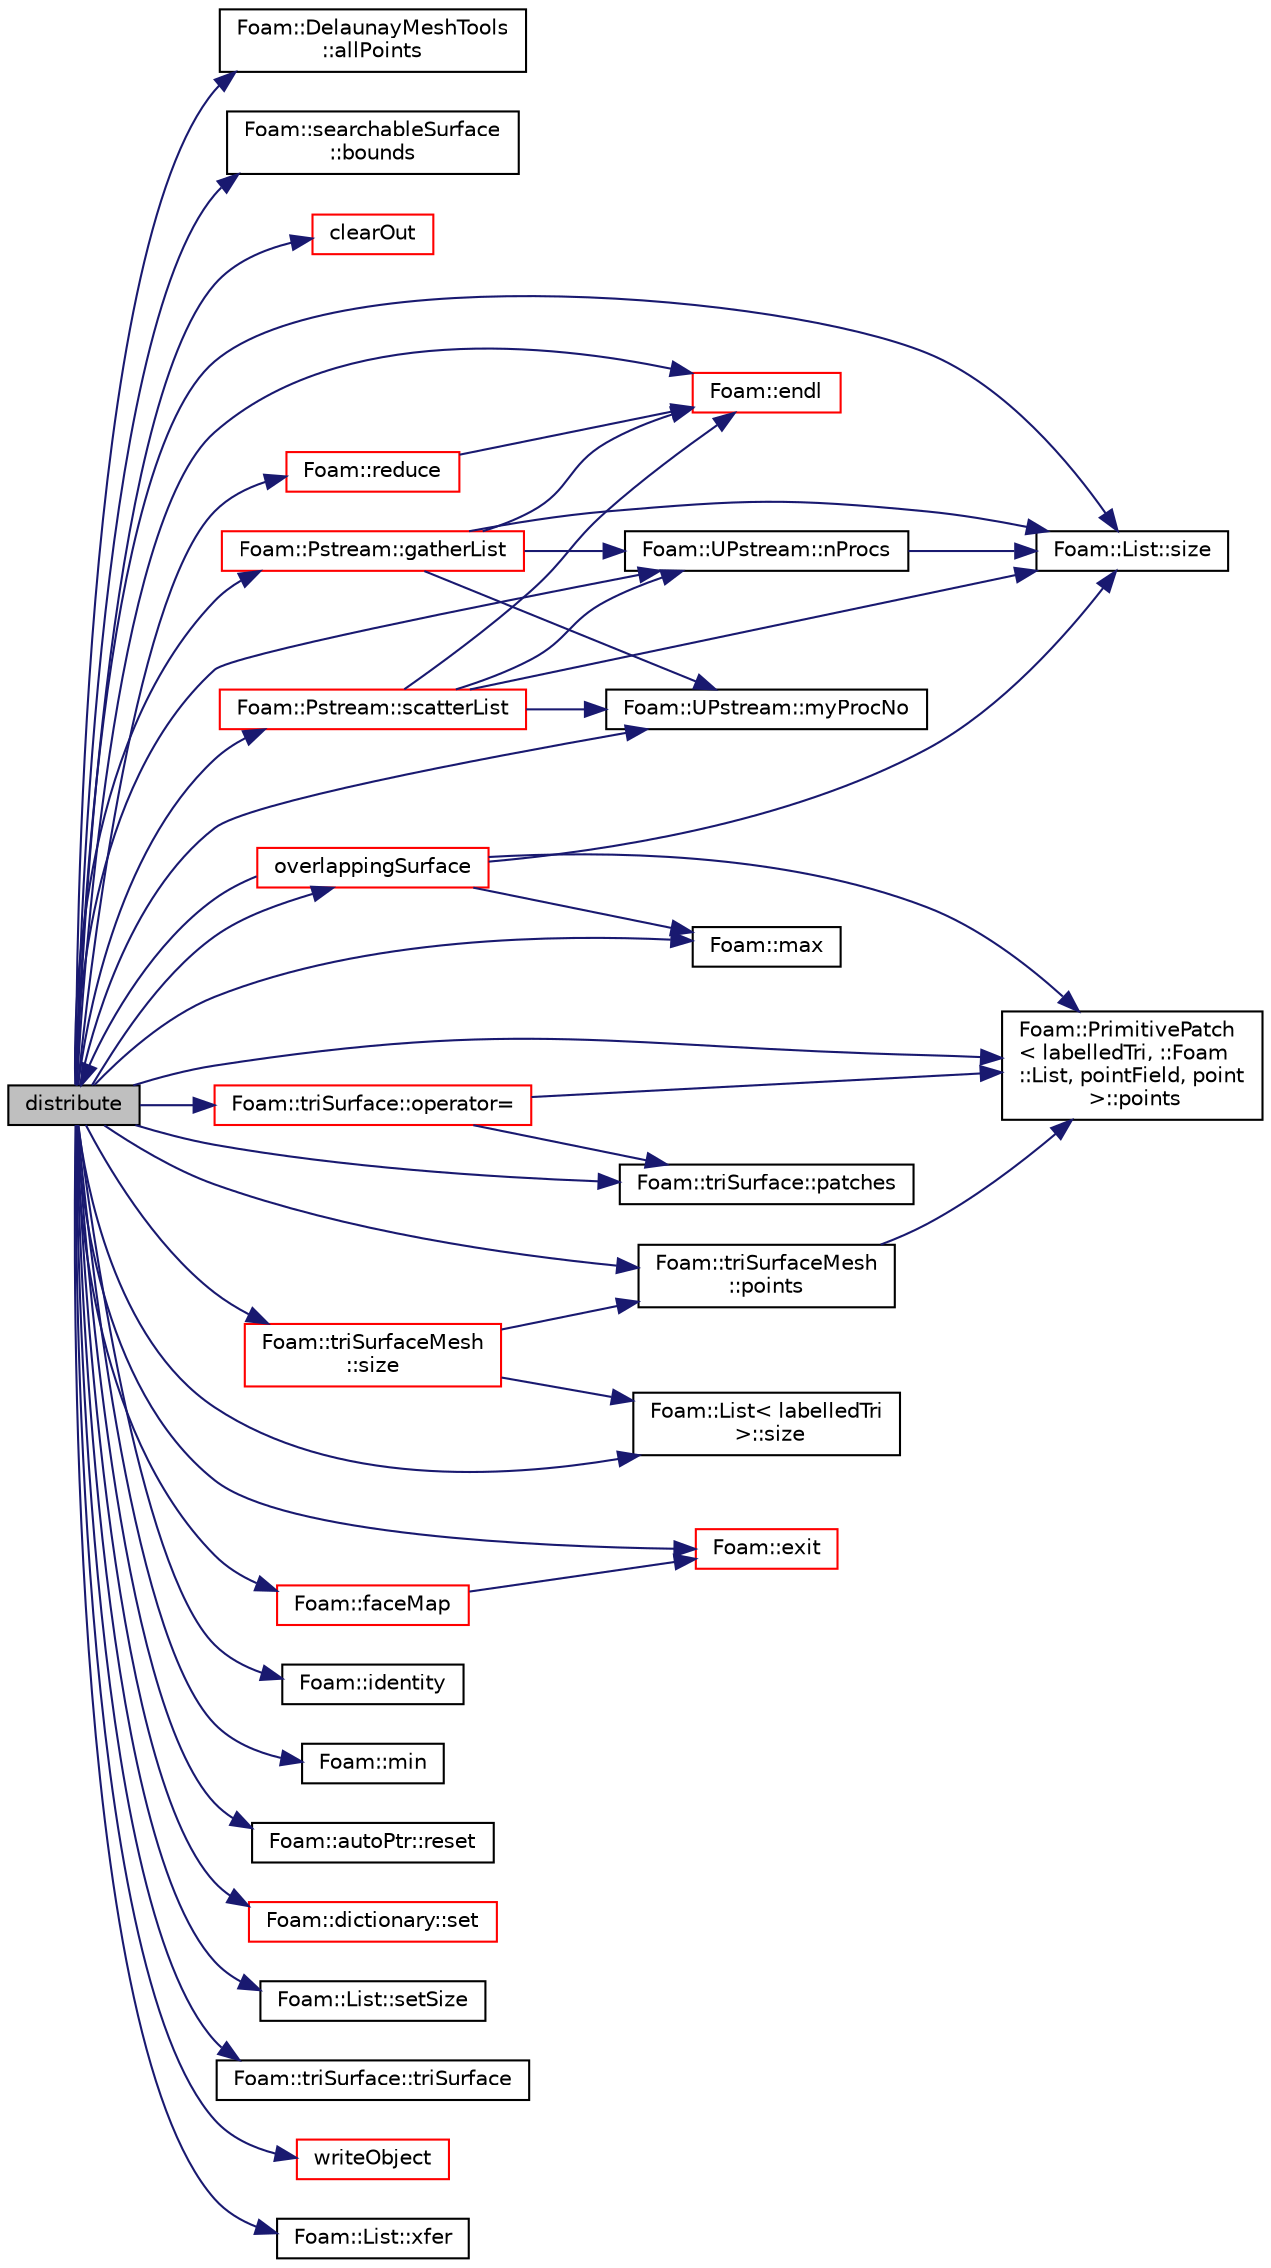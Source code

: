 digraph "distribute"
{
  bgcolor="transparent";
  edge [fontname="Helvetica",fontsize="10",labelfontname="Helvetica",labelfontsize="10"];
  node [fontname="Helvetica",fontsize="10",shape=record];
  rankdir="LR";
  Node3939 [label="distribute",height=0.2,width=0.4,color="black", fillcolor="grey75", style="filled", fontcolor="black"];
  Node3939 -> Node3940 [color="midnightblue",fontsize="10",style="solid",fontname="Helvetica"];
  Node3940 [label="Foam::DelaunayMeshTools\l::allPoints",height=0.2,width=0.4,color="black",URL="$a21928.html#a4c5367631633c866a448207bd561a616",tooltip="Extract all points in vertex-index order. "];
  Node3939 -> Node3941 [color="midnightblue",fontsize="10",style="solid",fontname="Helvetica"];
  Node3941 [label="Foam::searchableSurface\l::bounds",height=0.2,width=0.4,color="black",URL="$a26369.html#af0b8fd78dbff2bbd5d76f5c2e8569fbe",tooltip="Return const reference to boundBox. "];
  Node3939 -> Node3942 [color="midnightblue",fontsize="10",style="solid",fontname="Helvetica"];
  Node3942 [label="clearOut",height=0.2,width=0.4,color="red",URL="$a29993.html#af320697688df08f1438d37a86bcaf25d",tooltip="Clear storage. "];
  Node3939 -> Node3953 [color="midnightblue",fontsize="10",style="solid",fontname="Helvetica"];
  Node3953 [label="Foam::endl",height=0.2,width=0.4,color="red",URL="$a21851.html#a2db8fe02a0d3909e9351bb4275b23ce4",tooltip="Add newline and flush stream. "];
  Node3939 -> Node3955 [color="midnightblue",fontsize="10",style="solid",fontname="Helvetica"];
  Node3955 [label="Foam::exit",height=0.2,width=0.4,color="red",URL="$a21851.html#a06ca7250d8e89caf05243ec094843642"];
  Node3939 -> Node4002 [color="midnightblue",fontsize="10",style="solid",fontname="Helvetica"];
  Node4002 [label="Foam::faceMap",height=0.2,width=0.4,color="red",URL="$a21851.html#aa77215843e964fac259ab06e68d0ee02"];
  Node4002 -> Node3955 [color="midnightblue",fontsize="10",style="solid",fontname="Helvetica"];
  Node3939 -> Node4005 [color="midnightblue",fontsize="10",style="solid",fontname="Helvetica"];
  Node4005 [label="Foam::Pstream::gatherList",height=0.2,width=0.4,color="red",URL="$a27357.html#afbdf64fb42cd760690d51a9a321792d9",tooltip="Gather data but keep individual values separate. "];
  Node4005 -> Node4006 [color="midnightblue",fontsize="10",style="solid",fontname="Helvetica"];
  Node4006 [label="Foam::UPstream::nProcs",height=0.2,width=0.4,color="black",URL="$a27377.html#aada0e04d8127eda8ee95be0772754a4f",tooltip="Number of processes in parallel run. "];
  Node4006 -> Node4004 [color="midnightblue",fontsize="10",style="solid",fontname="Helvetica"];
  Node4004 [label="Foam::List::size",height=0.2,width=0.4,color="black",URL="$a26833.html#a8a5f6fa29bd4b500caf186f60245b384",tooltip="Override size to be inconsistent with allocated storage. "];
  Node4005 -> Node4004 [color="midnightblue",fontsize="10",style="solid",fontname="Helvetica"];
  Node4005 -> Node4007 [color="midnightblue",fontsize="10",style="solid",fontname="Helvetica"];
  Node4007 [label="Foam::UPstream::myProcNo",height=0.2,width=0.4,color="black",URL="$a27377.html#afc74d89573de32a3032c916f8cdd1733",tooltip="Number of this process (starting from masterNo() = 0) "];
  Node4005 -> Node3953 [color="midnightblue",fontsize="10",style="solid",fontname="Helvetica"];
  Node3939 -> Node4015 [color="midnightblue",fontsize="10",style="solid",fontname="Helvetica"];
  Node4015 [label="Foam::identity",height=0.2,width=0.4,color="black",URL="$a21851.html#a36af96cb841435845fffb4fe69208490",tooltip="Create identity map (map[i] == i) of given length. "];
  Node3939 -> Node4016 [color="midnightblue",fontsize="10",style="solid",fontname="Helvetica"];
  Node4016 [label="Foam::max",height=0.2,width=0.4,color="black",URL="$a21851.html#ac993e906cf2774ae77e666bc24e81733"];
  Node3939 -> Node4017 [color="midnightblue",fontsize="10",style="solid",fontname="Helvetica"];
  Node4017 [label="Foam::min",height=0.2,width=0.4,color="black",URL="$a21851.html#a253e112ad2d56d96230ff39ea7f442dc"];
  Node3939 -> Node4007 [color="midnightblue",fontsize="10",style="solid",fontname="Helvetica"];
  Node3939 -> Node4006 [color="midnightblue",fontsize="10",style="solid",fontname="Helvetica"];
  Node3939 -> Node4018 [color="midnightblue",fontsize="10",style="solid",fontname="Helvetica"];
  Node4018 [label="Foam::triSurface::operator=",height=0.2,width=0.4,color="red",URL="$a31961.html#a7007e1a39a89b943666033e034e1083b"];
  Node4018 -> Node4021 [color="midnightblue",fontsize="10",style="solid",fontname="Helvetica"];
  Node4021 [label="Foam::PrimitivePatch\l\< labelledTri, ::Foam\l::List, pointField, point\l \>::points",height=0.2,width=0.4,color="black",URL="$a28693.html#aa3c7d968f31c88780c663876f64ef6a6",tooltip="Return reference to global points. "];
  Node4018 -> Node4022 [color="midnightblue",fontsize="10",style="solid",fontname="Helvetica"];
  Node4022 [label="Foam::triSurface::patches",height=0.2,width=0.4,color="black",URL="$a31961.html#a81f967856b4a58b0c942fe0a0dcdf627"];
  Node3939 -> Node4023 [color="midnightblue",fontsize="10",style="solid",fontname="Helvetica"];
  Node4023 [label="overlappingSurface",height=0.2,width=0.4,color="red",URL="$a29993.html#a2c6f811e1c5a7dce8df93f593380e3b6",tooltip="Subset the part of surface that is overlapping bounds. "];
  Node4023 -> Node4004 [color="midnightblue",fontsize="10",style="solid",fontname="Helvetica"];
  Node4023 -> Node4016 [color="midnightblue",fontsize="10",style="solid",fontname="Helvetica"];
  Node4023 -> Node4021 [color="midnightblue",fontsize="10",style="solid",fontname="Helvetica"];
  Node4023 -> Node3939 [color="midnightblue",fontsize="10",style="solid",fontname="Helvetica"];
  Node3939 -> Node4022 [color="midnightblue",fontsize="10",style="solid",fontname="Helvetica"];
  Node3939 -> Node4025 [color="midnightblue",fontsize="10",style="solid",fontname="Helvetica"];
  Node4025 [label="Foam::triSurfaceMesh\l::points",height=0.2,width=0.4,color="black",URL="$a26393.html#affb7cf1209e1e3af9a19a21860268ee5",tooltip="Get the points that define the surface. "];
  Node4025 -> Node4021 [color="midnightblue",fontsize="10",style="solid",fontname="Helvetica"];
  Node3939 -> Node4021 [color="midnightblue",fontsize="10",style="solid",fontname="Helvetica"];
  Node3939 -> Node4026 [color="midnightblue",fontsize="10",style="solid",fontname="Helvetica"];
  Node4026 [label="Foam::reduce",height=0.2,width=0.4,color="red",URL="$a21851.html#a7ffd6af4acc2eb9ba72ee296b5ecda23"];
  Node4026 -> Node3953 [color="midnightblue",fontsize="10",style="solid",fontname="Helvetica"];
  Node3939 -> Node4029 [color="midnightblue",fontsize="10",style="solid",fontname="Helvetica"];
  Node4029 [label="Foam::autoPtr::reset",height=0.2,width=0.4,color="black",URL="$a27073.html#ab46a1bc64c9af6414376c6c18d3bee62",tooltip="If object pointer already set, delete object and set to given. "];
  Node3939 -> Node4030 [color="midnightblue",fontsize="10",style="solid",fontname="Helvetica"];
  Node4030 [label="Foam::Pstream::scatterList",height=0.2,width=0.4,color="red",URL="$a27357.html#a23c38ee54f04c9d53a327db9edbdb7f0",tooltip="Scatter data. Reverse of gatherList. "];
  Node4030 -> Node4006 [color="midnightblue",fontsize="10",style="solid",fontname="Helvetica"];
  Node4030 -> Node4004 [color="midnightblue",fontsize="10",style="solid",fontname="Helvetica"];
  Node4030 -> Node4007 [color="midnightblue",fontsize="10",style="solid",fontname="Helvetica"];
  Node4030 -> Node3953 [color="midnightblue",fontsize="10",style="solid",fontname="Helvetica"];
  Node3939 -> Node4034 [color="midnightblue",fontsize="10",style="solid",fontname="Helvetica"];
  Node4034 [label="Foam::dictionary::set",height=0.2,width=0.4,color="red",URL="$a27129.html#a8396ca7a6d20d7aeebc8b1ac9e18460b",tooltip="Assign a new entry, overwrite any existing entry. "];
  Node3939 -> Node4041 [color="midnightblue",fontsize="10",style="solid",fontname="Helvetica"];
  Node4041 [label="Foam::List::setSize",height=0.2,width=0.4,color="black",URL="$a26833.html#aedb985ffeaf1bdbfeccc2a8730405703",tooltip="Reset size of List. "];
  Node3939 -> Node4004 [color="midnightblue",fontsize="10",style="solid",fontname="Helvetica"];
  Node3939 -> Node4042 [color="midnightblue",fontsize="10",style="solid",fontname="Helvetica"];
  Node4042 [label="Foam::triSurfaceMesh\l::size",height=0.2,width=0.4,color="red",URL="$a26393.html#a03bc1200aac252c4d3e18657d700b71c",tooltip="Range of local indices that can be returned. "];
  Node4042 -> Node4043 [color="midnightblue",fontsize="10",style="solid",fontname="Helvetica"];
  Node4043 [label="Foam::List\< labelledTri\l \>::size",height=0.2,width=0.4,color="black",URL="$a26833.html#a47b3bf30da1eb3ab8076b5fbe00e0494",tooltip="Return the number of elements in the UList. "];
  Node4042 -> Node4025 [color="midnightblue",fontsize="10",style="solid",fontname="Helvetica"];
  Node3939 -> Node4043 [color="midnightblue",fontsize="10",style="solid",fontname="Helvetica"];
  Node3939 -> Node4338 [color="midnightblue",fontsize="10",style="solid",fontname="Helvetica"];
  Node4338 [label="Foam::triSurface::triSurface",height=0.2,width=0.4,color="black",URL="$a31961.html#a23b307d20d3b88983e62e1cb7292346a",tooltip="Construct null. "];
  Node3939 -> Node4339 [color="midnightblue",fontsize="10",style="solid",fontname="Helvetica"];
  Node4339 [label="writeObject",height=0.2,width=0.4,color="red",URL="$a29993.html#aac52c08633b4e1e66bc6fb382b7ec674",tooltip="Write using given format, version and compression. "];
  Node3939 -> Node4340 [color="midnightblue",fontsize="10",style="solid",fontname="Helvetica"];
  Node4340 [label="Foam::List::xfer",height=0.2,width=0.4,color="black",URL="$a26833.html#a48f43ee271fb2edb0fb241b72af0e59c",tooltip="Transfer contents to the Xfer container. "];
}

